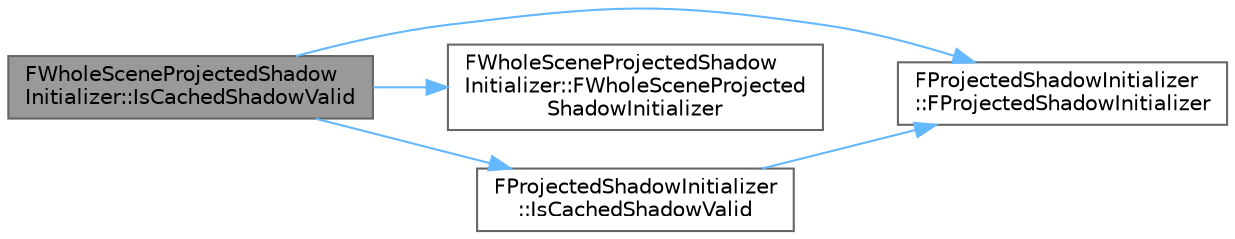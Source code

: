 digraph "FWholeSceneProjectedShadowInitializer::IsCachedShadowValid"
{
 // INTERACTIVE_SVG=YES
 // LATEX_PDF_SIZE
  bgcolor="transparent";
  edge [fontname=Helvetica,fontsize=10,labelfontname=Helvetica,labelfontsize=10];
  node [fontname=Helvetica,fontsize=10,shape=box,height=0.2,width=0.4];
  rankdir="LR";
  Node1 [id="Node000001",label="FWholeSceneProjectedShadow\lInitializer::IsCachedShadowValid",height=0.2,width=0.4,color="gray40", fillcolor="grey60", style="filled", fontcolor="black",tooltip=" "];
  Node1 -> Node2 [id="edge1_Node000001_Node000002",color="steelblue1",style="solid",tooltip=" "];
  Node2 [id="Node000002",label="FProjectedShadowInitializer\l::FProjectedShadowInitializer",height=0.2,width=0.4,color="grey40", fillcolor="white", style="filled",URL="$d3/d9e/classFProjectedShadowInitializer.html#a11167ba7e429fdb407d3370b46120b08",tooltip="Default constructor."];
  Node1 -> Node3 [id="edge2_Node000001_Node000003",color="steelblue1",style="solid",tooltip=" "];
  Node3 [id="Node000003",label="FWholeSceneProjectedShadow\lInitializer::FWholeSceneProjected\lShadowInitializer",height=0.2,width=0.4,color="grey40", fillcolor="white", style="filled",URL="$d2/d8a/classFWholeSceneProjectedShadowInitializer.html#a8b69d7879f147d8762e02968d9a4c8f0",tooltip=" "];
  Node1 -> Node4 [id="edge3_Node000001_Node000004",color="steelblue1",style="solid",tooltip=" "];
  Node4 [id="Node000004",label="FProjectedShadowInitializer\l::IsCachedShadowValid",height=0.2,width=0.4,color="grey40", fillcolor="white", style="filled",URL="$d3/d9e/classFProjectedShadowInitializer.html#a2eded6fe3eb31d0766521f354d1c7fd5",tooltip=" "];
  Node4 -> Node2 [id="edge4_Node000004_Node000002",color="steelblue1",style="solid",tooltip=" "];
}
